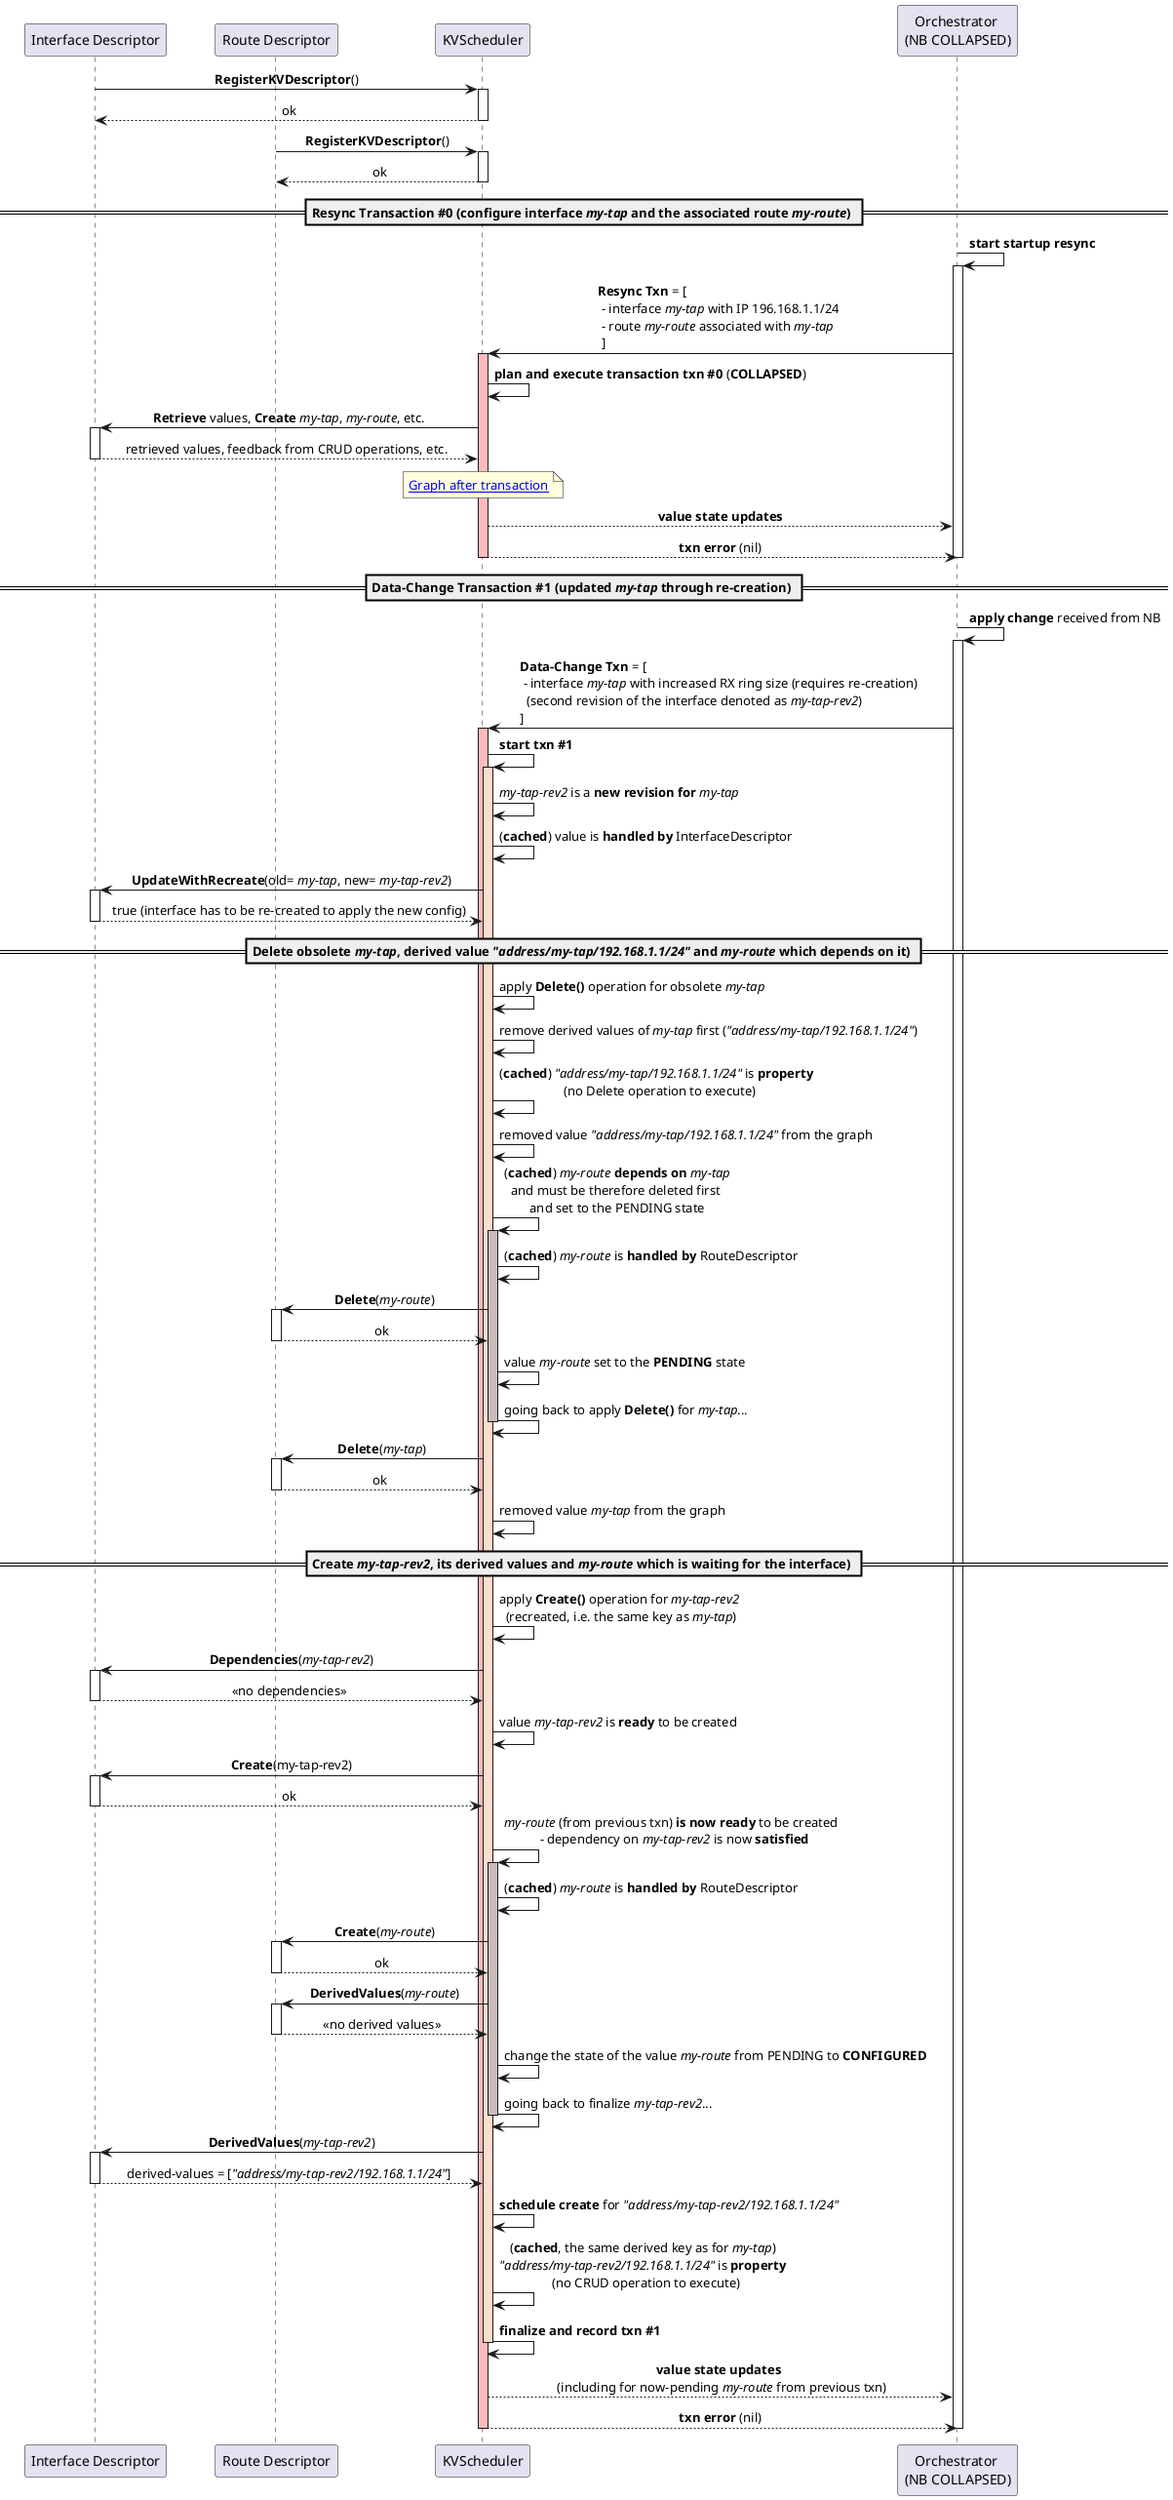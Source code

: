 @startuml

skinparam ParticipantPadding 20
skinparam BoxPadding 10
skinparam SequenceMessageAlign center

participant ID as "Interface Descriptor"
participant RD as "Route Descriptor"
participant KVS as "KVScheduler"
participant ORCH as "Orchestrator \n(NB COLLAPSED)"

ID -> KVS: **RegisterKVDescriptor**()
activate KVS
KVS --> ID: ok
deactivate KVS
RD -> KVS: **RegisterKVDescriptor**()
activate KVS
KVS --> RD: ok
deactivate KVS

== Resync Transaction #0 (configure interface //my-tap// and the associated route //my-route//) ==

ORCH -> ORCH: **start startup resync**
activate ORCH
ORCH -> KVS: **Resync Txn** = [\l - interface //my-tap// with IP 196.168.1.1/24 \l - route //my-route// associated with //my-tap// \l ]
activate KVS  #FFBBBB

KVS -> KVS: **plan and execute transaction txn #0** (**COLLAPSED**)
KVS -> ID: **Retrieve** values, **Create** //my-tap//, //my-route//, etc.
 activate ID
  ID --> KVS: retrieved values, feedback from CRUD operations, etc.
 deactivate ID

 note over KVS: [[https://raw.githubusercontent.com/milanlenco/vpp-agent/kvs-docs/docs/kvscheduler/cfd/graph/route_created.svg?sanitize=true Graph after transaction]]

KVS --> ORCH: **value state updates**
KVS --> ORCH: **txn error** (nil)
deactivate KVS
deactivate ORCH

== Data-Change Transaction #1 (updated //my-tap// through re-creation) ==

ORCH -> ORCH: **apply change** received from NB
activate ORCH
ORCH -> KVS: **Data-Change Txn** = [\l - interface //my-tap// with increased RX ring size (requires re-creation) \l  (second revision of the interface denoted as //my-tap-rev2//) \l]
activate KVS  #FFBBBB

KVS -> KVS: **start txn #1**
 activate KVS  #FFDDCC
  KVS -> KVS: //my-tap-rev2// is a **new revision for** //my-tap//
  KVS -> KVS: (**cached**) value is **handled by** InterfaceDescriptor

  KVS -> ID: **UpdateWithRecreate**(old= //my-tap//, new= //my-tap-rev2//)
   activate ID
    ID --> KVS: true (interface has to be re-created to apply the new config)
   deactivate ID

== Delete obsolete //my-tap//, derived value //"address/my-tap/192.168.1.1/24"// and //my-route// which depends on it) ==

  KVS -> KVS: apply **Delete()** operation for obsolete //my-tap//
  KVS -> KVS: remove derived values of //my-tap// first (//"address/my-tap/192.168.1.1/24"//)
  KVS -> KVS: (**cached**) //"address/my-tap/192.168.1.1/24"// is **property** \n (no Delete operation to execute)
  KVS -> KVS: removed value //"address/my-tap/192.168.1.1/24"// from the graph
  KVS -> KVS: (**cached**) //my-route// **depends on** //my-tap//\nand must be therefore deleted first \nand set to the PENDING state
   activate KVS #CCBBBB
    KVS -> KVS: (**cached**) //my-route// is **handled by** RouteDescriptor
    KVS -> RD: **Delete**(//my-route//)
     activate RD
      RD --> KVS: ok
     deactivate RD
    KVS -> KVS: value //my-route// set to the **PENDING** state
    KVS -> KVS: going back to apply **Delete()** for //my-tap//...
   deactivate KVS
  KVS -> RD: **Delete**(//my-tap//)
   activate RD
    RD --> KVS: ok
   deactivate RD
  KVS -> KVS: removed value //my-tap// from the graph

== Create //my-tap-rev2//, its derived values and //my-route// which is waiting for the interface) ==

  KVS -> KVS: apply **Create()** operation for //my-tap-rev2// \n(recreated, i.e. the same key as //my-tap//)
  KVS -> ID: **Dependencies**(//my-tap-rev2//)
   activate ID
    ID --> KVS: << no dependencies >>
   deactivate ID
  KVS -> KVS: value //my-tap-rev2// is **ready** to be created
  KVS -> ID: **Create**(my-tap-rev2)
   activate ID
    ID --> KVS: ok
   deactivate ID

  KVS -> KVS: //my-route// (from previous txn) **is now ready** to be created \n - dependency on //my-tap-rev2// is now **satisfied**
   activate KVS #CCBBBB
    KVS -> KVS: (**cached**) //my-route// is **handled by** RouteDescriptor
    KVS -> RD: **Create**(//my-route//)
     activate RD
      RD --> KVS: ok
     deactivate RD
    KVS -> RD: **DerivedValues**(//my-route//)
     activate RD
      RD --> KVS: <<no derived values>>
     deactivate RD
   KVS -> KVS: change the state of the value //my-route// from PENDING to **CONFIGURED**
   KVS -> KVS: going back to finalize //my-tap-rev2//...
   deactivate KVS

  KVS -> ID: **DerivedValues**(//my-tap-rev2//)
   activate ID
    ID --> KVS: derived-values = [//"address/my-tap-rev2/192.168.1.1/24"//]
   deactivate ID
  KVS -> KVS: **schedule create** for //"address/my-tap-rev2/192.168.1.1/24"//
  KVS -> KVS: (**cached**, the same derived key as for //my-tap//) \n//"address/my-tap-rev2/192.168.1.1/24"// is **property** \n (no CRUD operation to execute)

  KVS -> KVS: **finalize and record txn #1**
 deactivate KVS
KVS --> ORCH: **value state updates** \n (including for now-pending //my-route// from previous txn)
KVS --> ORCH: **txn error** (nil)
deactivate KVS
deactivate ORCH

@enduml